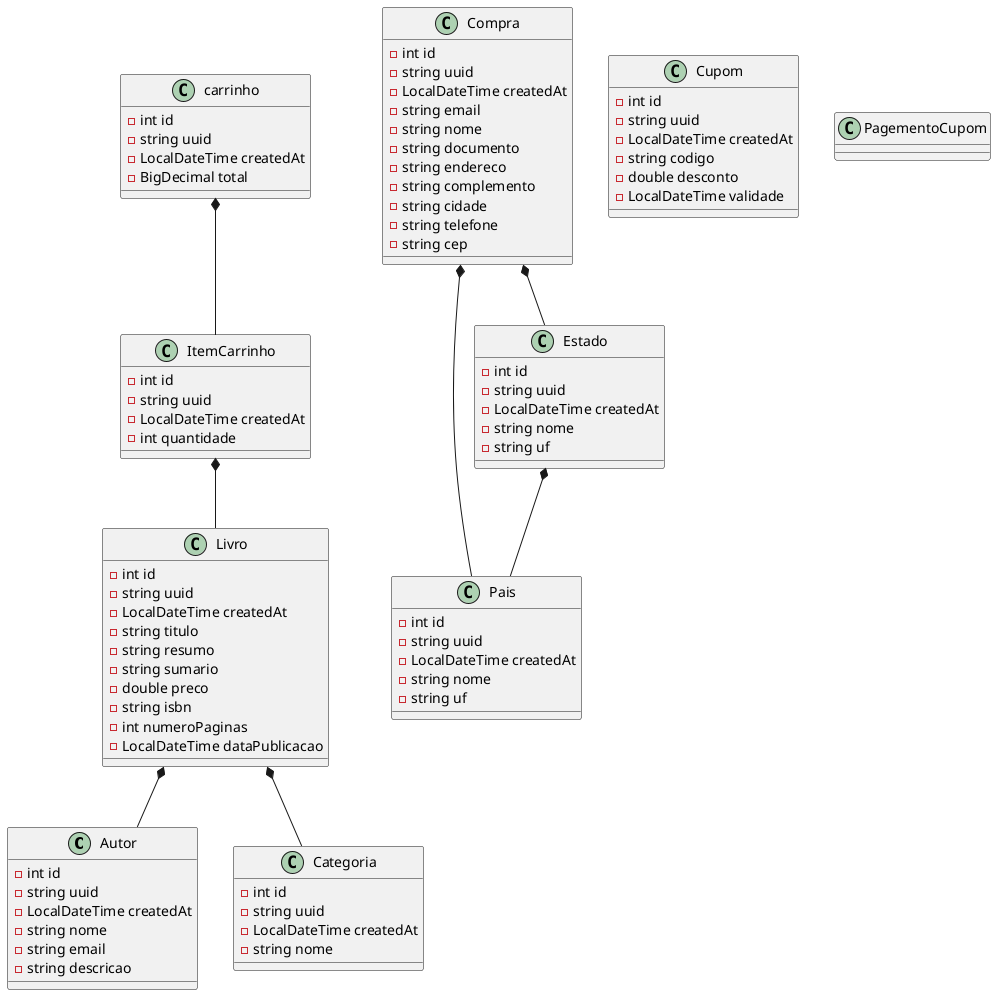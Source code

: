 @startuml

class Autor {
	-int id
	-string uuid
	-LocalDateTime createdAt
	-string nome
	-string email
	-string descricao
}

class Categoria {
	-int id
	-string uuid
	-LocalDateTime createdAt
	-string nome
}

class Livro {
	-int id
	-string uuid
	-LocalDateTime createdAt
	-string titulo
	-string resumo
	-string sumario
	-double preco
	-string isbn
	-int numeroPaginas
	-LocalDateTime dataPublicacao
}

Livro *-- Categoria
Livro *-- Autor

class Pais {
	-int id
	-string uuid
	-LocalDateTime createdAt
	-string nome
	-string uf
}

class Estado {
	-int id
	-string uuid
	-LocalDateTime createdAt
	-string nome
	-string uf
}

Estado *-- Pais

class Compra {
	-int id
	-string uuid
	-LocalDateTime createdAt
	-string email
	-string nome
	-string documento
	-string endereco
	-string complemento
	-string cidade
	-string telefone
	-string cep
}

Compra *-- Pais
Compra *-- Estado

class carrinho {
	-int id
	-string uuid
	-LocalDateTime createdAt
	-BigDecimal total
}

class ItemCarrinho {
	-int id
	-string uuid
	-LocalDateTime createdAt
	-int quantidade
}

carrinho *-- ItemCarrinho

ItemCarrinho *-- Livro

class Cupom {
	-int id
	-string uuid
	-LocalDateTime createdAt
	-string codigo
	-double desconto
	-LocalDateTime validade
}


class PagementoCupom {

}

@enduml

